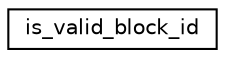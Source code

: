 digraph "Graphical Class Hierarchy"
{
 // INTERACTIVE_SVG=YES
 // LATEX_PDF_SIZE
  edge [fontname="Helvetica",fontsize="10",labelfontname="Helvetica",labelfontsize="10"];
  node [fontname="Helvetica",fontsize="10",shape=record];
  rankdir="LR";
  Node0 [label="is_valid_block_id",height=0.2,width=0.4,color="black", fillcolor="white", style="filled",URL="$interfaceyaml__parser__mod_1_1is__valid__block__id.html",tooltip="Private c function that checks if a block_id is valid (see yaml_parser_binding.c)"];
}
